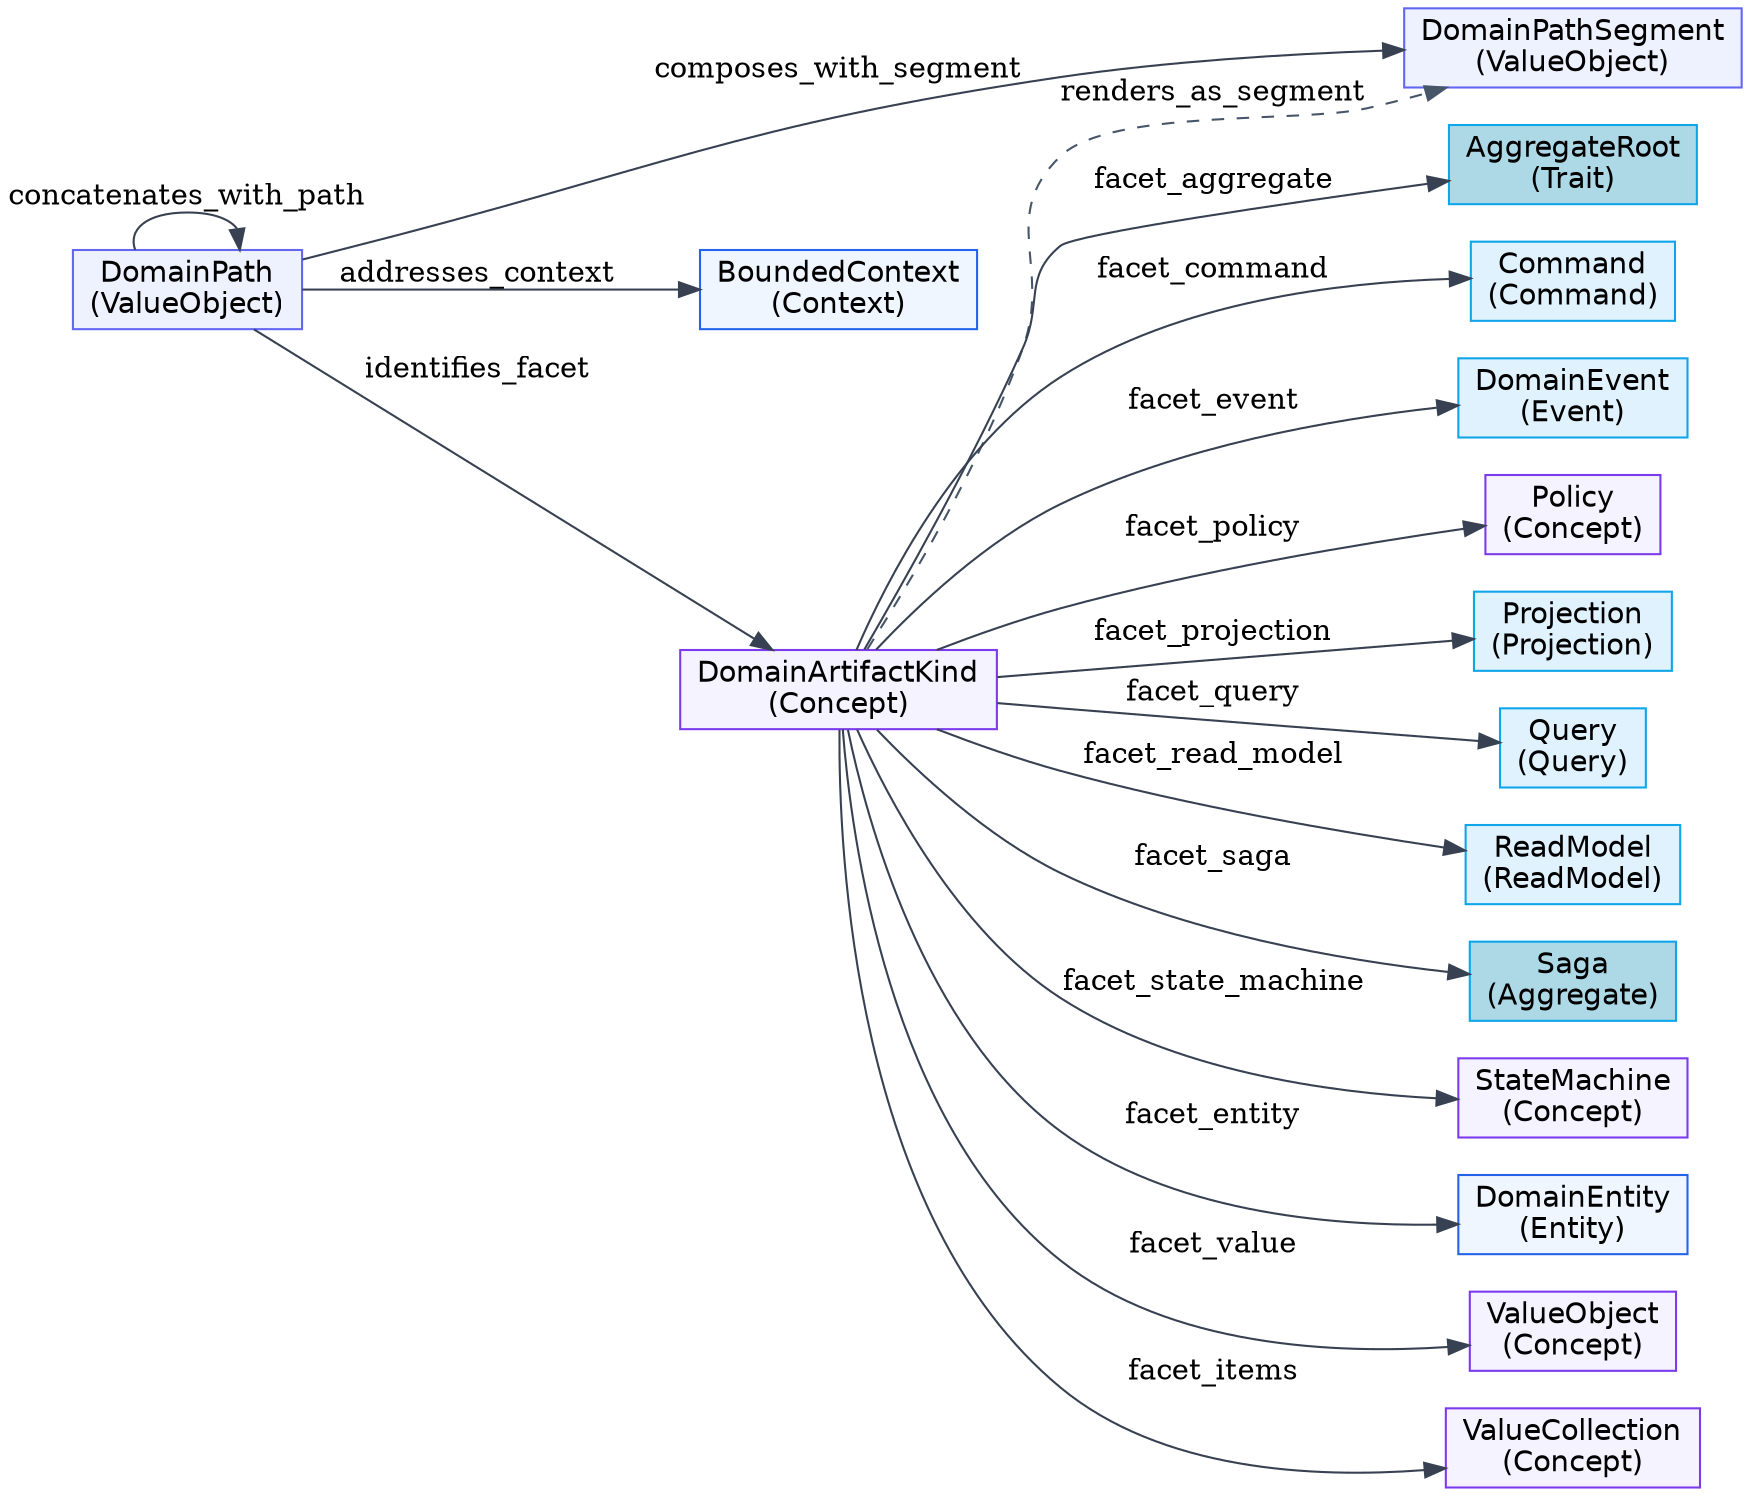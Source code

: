 digraph UL {
  rankdir=LR;
  node [shape=box, style=filled, fontname=Helvetica];

  "DomainPath" [label="DomainPath\n(ValueObject)", color="#6366f1", fillcolor="#eef2ff"];
  "DomainPathSegment" [label="DomainPathSegment\n(ValueObject)", color="#6366f1", fillcolor="#eef2ff"];
  "BoundedContext" [label="BoundedContext\n(Context)", color="#2563eb", fillcolor="#eff6ff"];
  "DomainArtifactKind" [label="DomainArtifactKind\n(Concept)", color="#7c3aed", fillcolor="#f5f3ff"];
  "AggregateRoot" [label="AggregateRoot\n(Trait)", color="#0ea5e9", fillcolor="lightblue"];
  "Command" [label="Command\n(Command)", color="#0ea5e9", fillcolor="#e0f2fe"];
  "DomainEvent" [label="DomainEvent\n(Event)", color="#0ea5e9", fillcolor="#e0f2fe"];
  "Policy" [label="Policy\n(Concept)", color="#7c3aed", fillcolor="#f5f3ff"];
  "Projection" [label="Projection\n(Projection)", color="#0ea5e9", fillcolor="#e0f2fe"];
  "Query" [label="Query\n(Query)", color="#0ea5e9", fillcolor="#e0f2fe"];
  "ReadModel" [label="ReadModel\n(ReadModel)", color="#0ea5e9", fillcolor="#e0f2fe"];
  "Saga" [label="Saga\n(Aggregate)", color="#0ea5e9", fillcolor="lightblue"];
  "StateMachine" [label="StateMachine\n(Concept)", color="#7c3aed", fillcolor="#f5f3ff"];
  "DomainEntity" [label="DomainEntity\n(Entity)", color="#2563eb", fillcolor="#eff6ff"];
  "ValueObject" [label="ValueObject\n(Concept)", color="#7c3aed", fillcolor="#f5f3ff"];
  "ValueCollection" [label="ValueCollection\n(Concept)", color="#7c3aed", fillcolor="#f5f3ff"];

  "DomainPath" -> "DomainPathSegment" [label="composes_with_segment", color="#374151", style="solid"];
  "DomainPath" -> "DomainPath" [label="concatenates_with_path", color="#374151", style="solid"];
  "DomainPath" -> "BoundedContext" [label="addresses_context", color="#374151", style="solid"];
  "DomainPath" -> "DomainArtifactKind" [label="identifies_facet", color="#374151", style="solid"];
  "DomainArtifactKind" -> "DomainPathSegment" [label="renders_as_segment", color="#475569", style="dashed"];
  "DomainArtifactKind" -> "AggregateRoot" [label="facet_aggregate", color="#374151", style="solid"];
  "DomainArtifactKind" -> "Command" [label="facet_command", color="#374151", style="solid"];
  "DomainArtifactKind" -> "DomainEvent" [label="facet_event", color="#374151", style="solid"];
  "DomainArtifactKind" -> "Policy" [label="facet_policy", color="#374151", style="solid"];
  "DomainArtifactKind" -> "Projection" [label="facet_projection", color="#374151", style="solid"];
  "DomainArtifactKind" -> "Query" [label="facet_query", color="#374151", style="solid"];
  "DomainArtifactKind" -> "ReadModel" [label="facet_read_model", color="#374151", style="solid"];
  "DomainArtifactKind" -> "Saga" [label="facet_saga", color="#374151", style="solid"];
  "DomainArtifactKind" -> "StateMachine" [label="facet_state_machine", color="#374151", style="solid"];
  "DomainArtifactKind" -> "DomainEntity" [label="facet_entity", color="#374151", style="solid"];
  "DomainArtifactKind" -> "ValueObject" [label="facet_value", color="#374151", style="solid"];
  "DomainArtifactKind" -> "ValueCollection" [label="facet_items", color="#374151", style="solid"];
}
